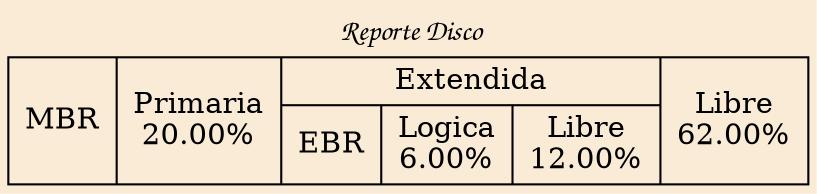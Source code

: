 digraph grid {bgcolor="antiquewhite" fontname="Comic Sans MS " label=" Reporte Disco"Alayout=dot labelloc = "t"edge [weigth=1000 style=dashed color=red4 dir = "both" arrowtail="open" arrowhead="open"]node[shape=record, color=black]a0[label="MBR|Primaria\n20.00%\n|{Extendida|{EBR|Logica\n6.00%\n|Libre\n12.00%\n}}|Libre\n62.00%\n"];
}